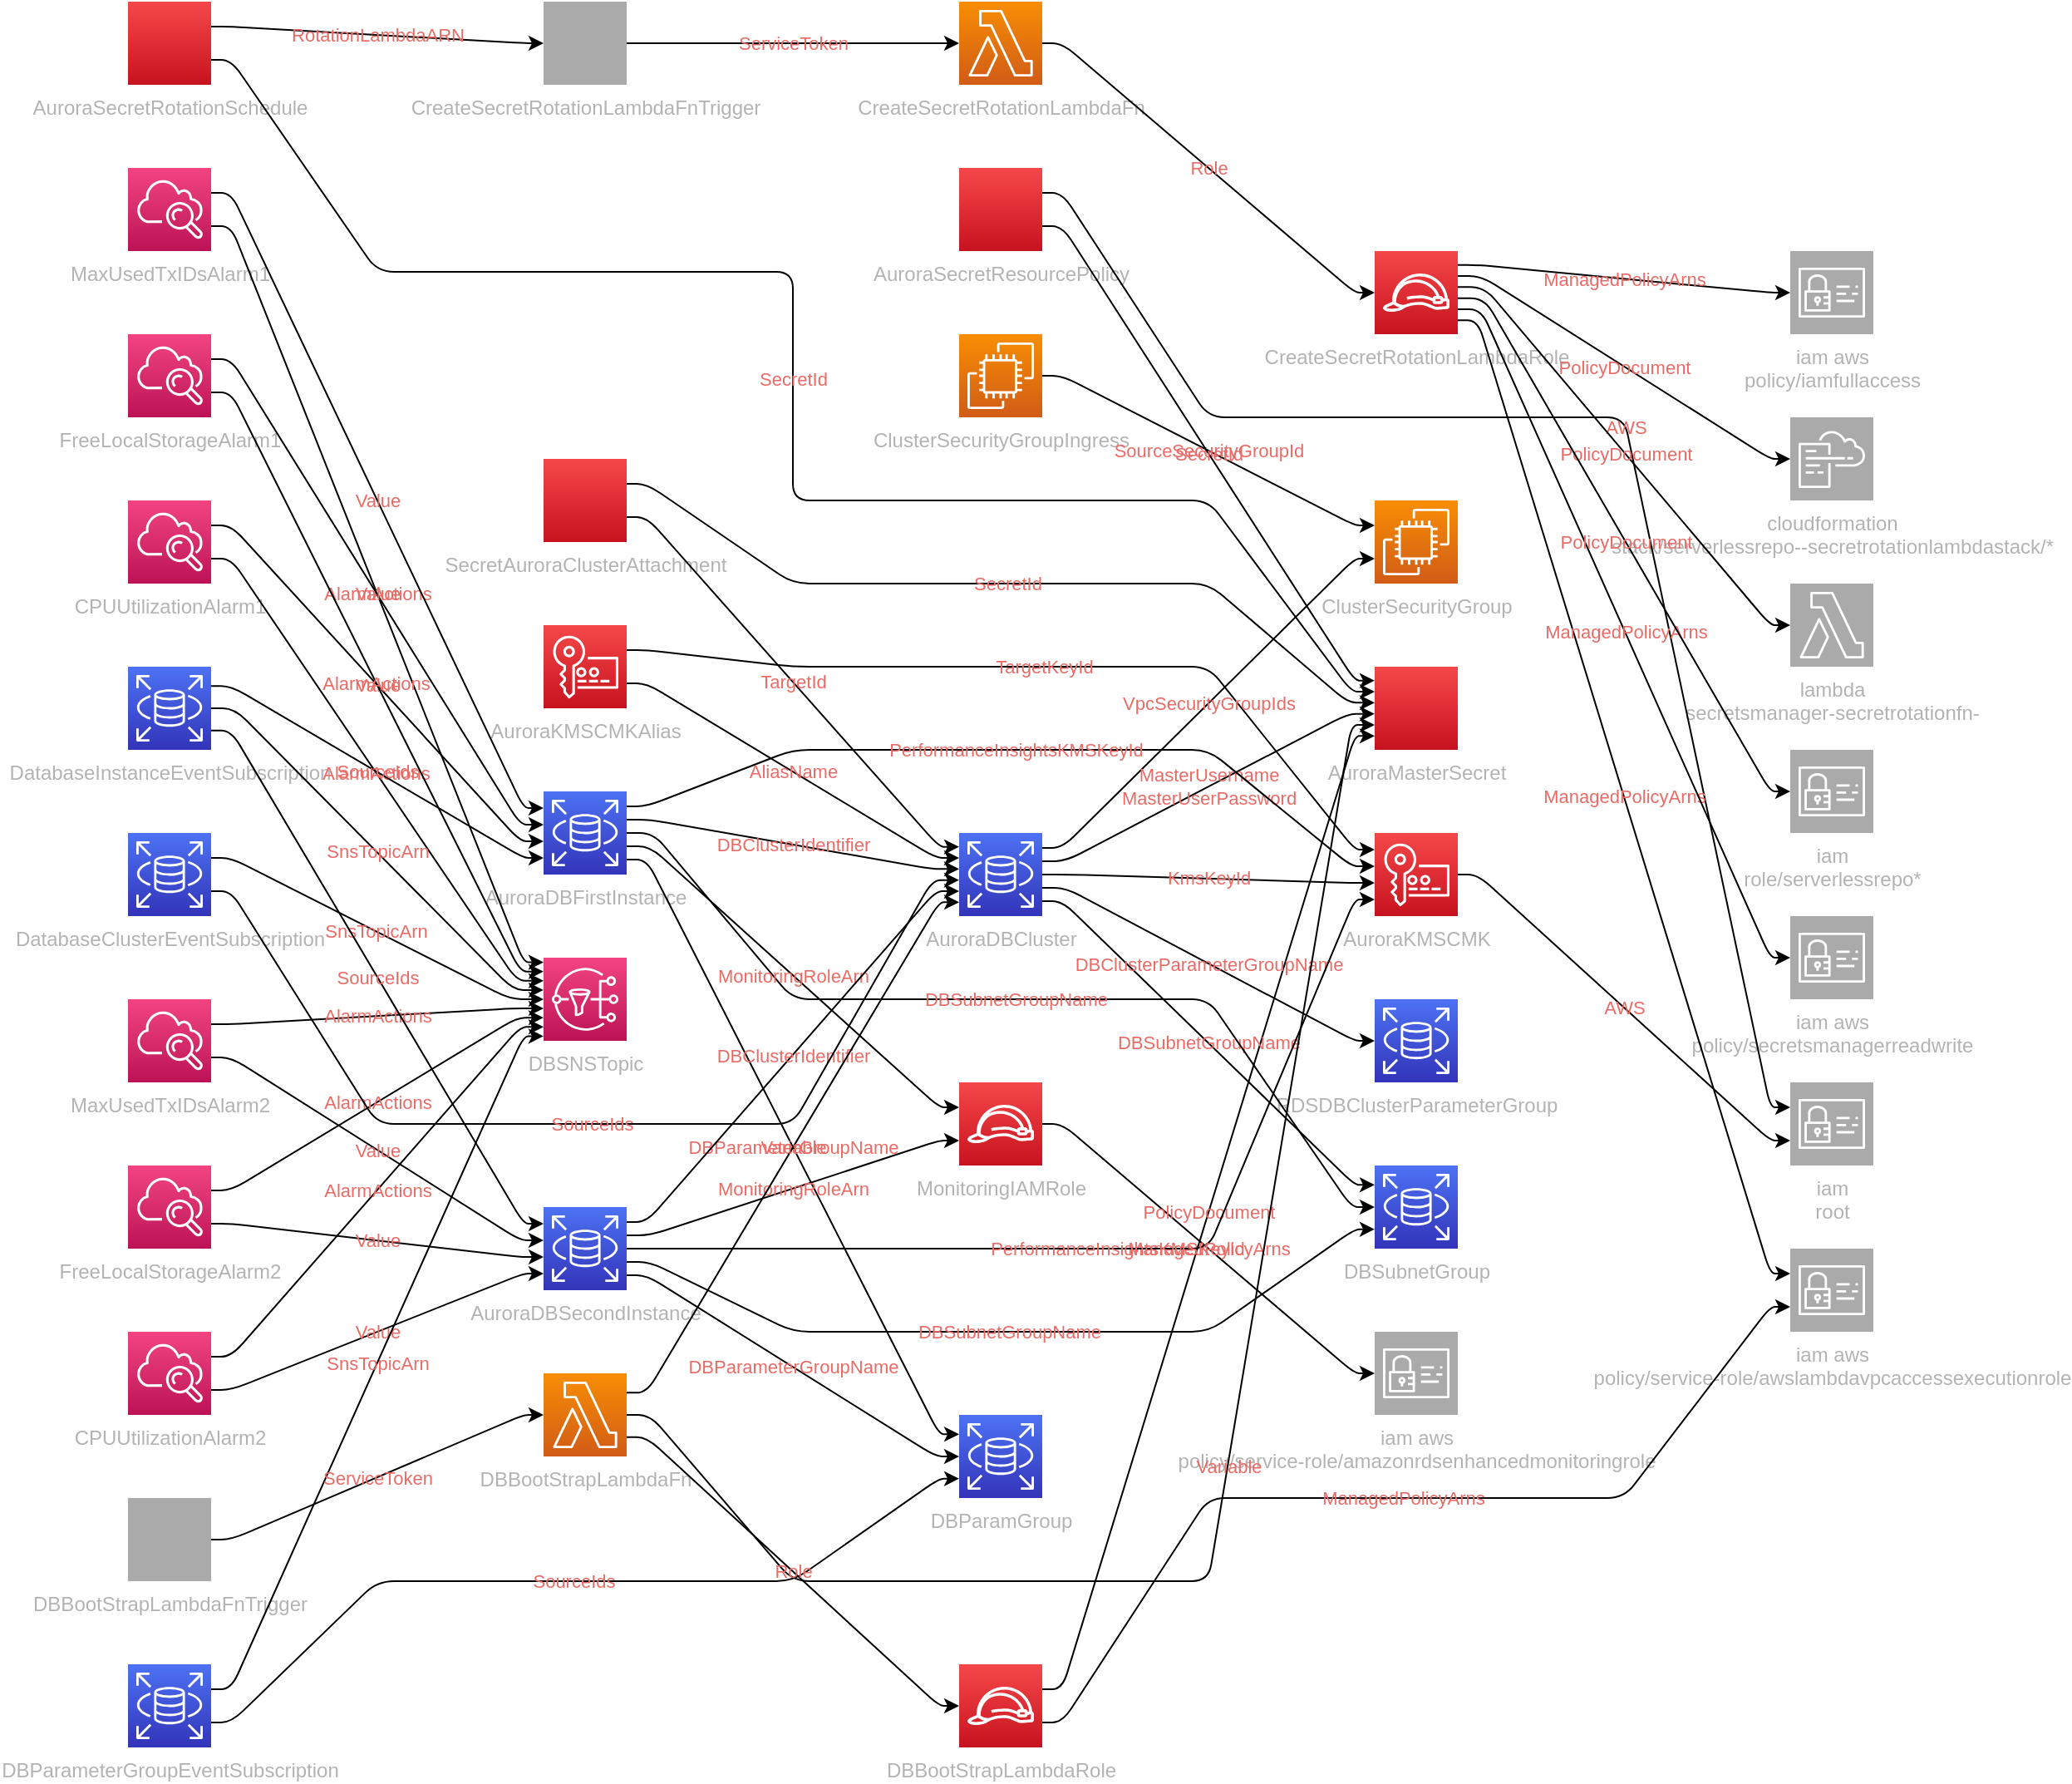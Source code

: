 <mxfile version="13.1.3" pages="2">
            <diagram id="diagramid" name="Diagram">
              <mxGraphModel><root><mxCell id="0"/><mxCell id="1" parent="0"/><mxCell id="2" value="MonitoringIAMRole" style="outlineConnect=0;fontColor=#B3B3B3;gradientColor=#F54749;gradientDirection=north;fillColor=#C7131F;strokeColor=#ffffff;dashed=0;verticalLabelPosition=bottom;verticalAlign=top;align=center;html=1;fontSize=12;fontStyle=0;aspect=fixed;shape=mxgraph.aws4.resourceIcon;resIcon=mxgraph.aws4.role;" vertex="1" parent="1"><mxGeometry x="500" y="650" width="50" height="50" as="geometry"/></mxCell><mxCell id="3" value="DBBootStrapLambdaRole" style="outlineConnect=0;fontColor=#B3B3B3;gradientColor=#F54749;gradientDirection=north;fillColor=#C7131F;strokeColor=#ffffff;dashed=0;verticalLabelPosition=bottom;verticalAlign=top;align=center;html=1;fontSize=12;fontStyle=0;aspect=fixed;shape=mxgraph.aws4.resourceIcon;resIcon=mxgraph.aws4.role;" vertex="1" parent="1"><mxGeometry x="500" y="1000" width="50" height="50" as="geometry"/></mxCell><mxCell id="4" value="DBSNSTopic" style="outlineConnect=0;fontColor=#B3B3B3;gradientColor=#F34482;gradientDirection=north;fillColor=#BC1356;strokeColor=#ffffff;dashed=0;verticalLabelPosition=bottom;verticalAlign=top;align=center;html=1;fontSize=12;fontStyle=0;aspect=fixed;shape=mxgraph.aws4.resourceIcon;resIcon=mxgraph.aws4.sns;" vertex="1" parent="1"><mxGeometry x="250" y="575" width="50" height="50" as="geometry"/></mxCell><mxCell id="5" value="DBSubnetGroup" style="outlineConnect=0;fontColor=#B3B3B3;gradientColor=#4D72F3;gradientDirection=north;fillColor=#3334B9;strokeColor=#ffffff;dashed=0;verticalLabelPosition=bottom;verticalAlign=top;align=center;html=1;fontSize=12;fontStyle=0;aspect=fixed;shape=mxgraph.aws4.resourceIcon;resIcon=mxgraph.aws4.rds;" vertex="1" parent="1"><mxGeometry x="750" y="700" width="50" height="50" as="geometry"/></mxCell><mxCell id="6" value="ClusterSecurityGroup" style="outlineConnect=0;fontColor=#B3B3B3;gradientColor=#F78E04;gradientDirection=north;fillColor=#D05C17;strokeColor=#ffffff;dashed=0;verticalLabelPosition=bottom;verticalAlign=top;align=center;html=1;fontSize=12;fontStyle=0;aspect=fixed;shape=mxgraph.aws4.resourceIcon;resIcon=mxgraph.aws4.ec2;" vertex="1" parent="1"><mxGeometry x="750" y="300" width="50" height="50" as="geometry"/></mxCell><mxCell id="7" value="ClusterSecurityGroupIngress" style="outlineConnect=0;fontColor=#B3B3B3;gradientColor=#F78E04;gradientDirection=north;fillColor=#D05C17;strokeColor=#ffffff;dashed=0;verticalLabelPosition=bottom;verticalAlign=top;align=center;html=1;fontSize=12;fontStyle=0;aspect=fixed;shape=mxgraph.aws4.resourceIcon;resIcon=mxgraph.aws4.ec2;" vertex="1" parent="1"><mxGeometry x="500" y="200" width="50" height="50" as="geometry"/></mxCell><mxCell id="8" value="RDSDBClusterParameterGroup" style="outlineConnect=0;fontColor=#B3B3B3;gradientColor=#4D72F3;gradientDirection=north;fillColor=#3334B9;strokeColor=#ffffff;dashed=0;verticalLabelPosition=bottom;verticalAlign=top;align=center;html=1;fontSize=12;fontStyle=0;aspect=fixed;shape=mxgraph.aws4.resourceIcon;resIcon=mxgraph.aws4.rds;" vertex="1" parent="1"><mxGeometry x="750" y="600" width="50" height="50" as="geometry"/></mxCell><mxCell id="9" value="DBParamGroup" style="outlineConnect=0;fontColor=#B3B3B3;gradientColor=#4D72F3;gradientDirection=north;fillColor=#3334B9;strokeColor=#ffffff;dashed=0;verticalLabelPosition=bottom;verticalAlign=top;align=center;html=1;fontSize=12;fontStyle=0;aspect=fixed;shape=mxgraph.aws4.resourceIcon;resIcon=mxgraph.aws4.rds;" vertex="1" parent="1"><mxGeometry x="500" y="850" width="50" height="50" as="geometry"/></mxCell><mxCell id="10" value="AuroraKMSCMK" style="outlineConnect=0;fontColor=#B3B3B3;gradientColor=#F54749;gradientDirection=north;fillColor=#C7131F;strokeColor=#ffffff;dashed=0;verticalLabelPosition=bottom;verticalAlign=top;align=center;html=1;fontSize=12;fontStyle=0;aspect=fixed;shape=mxgraph.aws4.resourceIcon;resIcon=mxgraph.aws4.key_management_service;" vertex="1" parent="1"><mxGeometry x="750" y="500" width="50" height="50" as="geometry"/></mxCell><mxCell id="11" value="AuroraKMSCMKAlias" style="outlineConnect=0;fontColor=#B3B3B3;gradientColor=#F54749;gradientDirection=north;fillColor=#C7131F;strokeColor=#ffffff;dashed=0;verticalLabelPosition=bottom;verticalAlign=top;align=center;html=1;fontSize=12;fontStyle=0;aspect=fixed;shape=mxgraph.aws4.resourceIcon;resIcon=mxgraph.aws4.key_management_service;" vertex="1" parent="1"><mxGeometry x="250" y="375" width="50" height="50" as="geometry"/></mxCell><mxCell id="12" value="AuroraMasterSecret" style="outlineConnect=0;fontColor=#B3B3B3;gradientColor=#F54749;gradientDirection=north;fillColor=#C7131F;strokeColor=#ffffff;dashed=0;verticalLabelPosition=bottom;verticalAlign=top;align=center;html=1;fontSize=12;fontStyle=0;aspect=fixed;shape=mxgraph.aws4.resourceIcon;resIcon=mxgraph.aws4.secretsmanager;" vertex="1" parent="1"><mxGeometry x="750" y="400" width="50" height="50" as="geometry"/></mxCell><mxCell id="13" value="SecretAuroraClusterAttachment" style="outlineConnect=0;fontColor=#B3B3B3;gradientColor=#F54749;gradientDirection=north;fillColor=#C7131F;strokeColor=#ffffff;dashed=0;verticalLabelPosition=bottom;verticalAlign=top;align=center;html=1;fontSize=12;fontStyle=0;aspect=fixed;shape=mxgraph.aws4.resourceIcon;resIcon=mxgraph.aws4.secretsmanager;" vertex="1" parent="1"><mxGeometry x="250" y="275" width="50" height="50" as="geometry"/></mxCell><mxCell id="14" value="AuroraSecretResourcePolicy" style="outlineConnect=0;fontColor=#B3B3B3;gradientColor=#F54749;gradientDirection=north;fillColor=#C7131F;strokeColor=#ffffff;dashed=0;verticalLabelPosition=bottom;verticalAlign=top;align=center;html=1;fontSize=12;fontStyle=0;aspect=fixed;shape=mxgraph.aws4.resourceIcon;resIcon=mxgraph.aws4.secretsmanager;" vertex="1" parent="1"><mxGeometry x="500" y="100" width="50" height="50" as="geometry"/></mxCell><mxCell id="15" value="CreateSecretRotationLambdaRole" style="outlineConnect=0;fontColor=#B3B3B3;gradientColor=#F54749;gradientDirection=north;fillColor=#C7131F;strokeColor=#ffffff;dashed=0;verticalLabelPosition=bottom;verticalAlign=top;align=center;html=1;fontSize=12;fontStyle=0;aspect=fixed;shape=mxgraph.aws4.resourceIcon;resIcon=mxgraph.aws4.role;" vertex="1" parent="1"><mxGeometry x="750" y="150" width="50" height="50" as="geometry"/></mxCell><mxCell id="16" value="CreateSecretRotationLambdaFn" style="outlineConnect=0;fontColor=#B3B3B3;gradientColor=#F78E04;gradientDirection=north;fillColor=#D05C17;strokeColor=#ffffff;dashed=0;verticalLabelPosition=bottom;verticalAlign=top;align=center;html=1;fontSize=12;fontStyle=0;aspect=fixed;shape=mxgraph.aws4.resourceIcon;resIcon=mxgraph.aws4.lambda;" vertex="1" parent="1"><mxGeometry x="500" width="50" height="50" as="geometry"/></mxCell><mxCell id="17" value="CreateSecretRotationLambdaFnTrigger" style="outlineConnect=0;fontColor=#B3B3B3;gradientColor=#aaaaaa;gradientDirection=north;fillColor=#aaaaaa;strokeColor=#ffffff;dashed=0;verticalLabelPosition=bottom;verticalAlign=top;align=center;html=1;fontSize=12;fontStyle=0;aspect=fixed;shape=mxgraph.aws4.resourceIcon;resIcon=mxgraph.aws4.lambdaapgsecretsmanager;" vertex="1" parent="1"><mxGeometry x="250" width="50" height="50" as="geometry"/></mxCell><mxCell id="18" value="AuroraSecretRotationSchedule" style="outlineConnect=0;fontColor=#B3B3B3;gradientColor=#F54749;gradientDirection=north;fillColor=#C7131F;strokeColor=#ffffff;dashed=0;verticalLabelPosition=bottom;verticalAlign=top;align=center;html=1;fontSize=12;fontStyle=0;aspect=fixed;shape=mxgraph.aws4.resourceIcon;resIcon=mxgraph.aws4.secretsmanager;" vertex="1" parent="1"><mxGeometry width="50" height="50" as="geometry"/></mxCell><mxCell id="19" value="AuroraDBCluster" style="outlineConnect=0;fontColor=#B3B3B3;gradientColor=#4D72F3;gradientDirection=north;fillColor=#3334B9;strokeColor=#ffffff;dashed=0;verticalLabelPosition=bottom;verticalAlign=top;align=center;html=1;fontSize=12;fontStyle=0;aspect=fixed;shape=mxgraph.aws4.resourceIcon;resIcon=mxgraph.aws4.rds;" vertex="1" parent="1"><mxGeometry x="500" y="500" width="50" height="50" as="geometry"/></mxCell><mxCell id="20" value="AuroraDBFirstInstance" style="outlineConnect=0;fontColor=#B3B3B3;gradientColor=#4D72F3;gradientDirection=north;fillColor=#3334B9;strokeColor=#ffffff;dashed=0;verticalLabelPosition=bottom;verticalAlign=top;align=center;html=1;fontSize=12;fontStyle=0;aspect=fixed;shape=mxgraph.aws4.resourceIcon;resIcon=mxgraph.aws4.rds;" vertex="1" parent="1"><mxGeometry x="250" y="475" width="50" height="50" as="geometry"/></mxCell><mxCell id="21" value="AuroraDBSecondInstance" style="outlineConnect=0;fontColor=#B3B3B3;gradientColor=#4D72F3;gradientDirection=north;fillColor=#3334B9;strokeColor=#ffffff;dashed=0;verticalLabelPosition=bottom;verticalAlign=top;align=center;html=1;fontSize=12;fontStyle=0;aspect=fixed;shape=mxgraph.aws4.resourceIcon;resIcon=mxgraph.aws4.rds;" vertex="1" parent="1"><mxGeometry x="250" y="725" width="50" height="50" as="geometry"/></mxCell><mxCell id="22" value="CPUUtilizationAlarm1" style="outlineConnect=0;fontColor=#B3B3B3;gradientColor=#F34482;gradientDirection=north;fillColor=#BC1356;strokeColor=#ffffff;dashed=0;verticalLabelPosition=bottom;verticalAlign=top;align=center;html=1;fontSize=12;fontStyle=0;aspect=fixed;shape=mxgraph.aws4.resourceIcon;resIcon=mxgraph.aws4.cloudwatch;" vertex="1" parent="1"><mxGeometry y="300" width="50" height="50" as="geometry"/></mxCell><mxCell id="23" value="CPUUtilizationAlarm2" style="outlineConnect=0;fontColor=#B3B3B3;gradientColor=#F34482;gradientDirection=north;fillColor=#BC1356;strokeColor=#ffffff;dashed=0;verticalLabelPosition=bottom;verticalAlign=top;align=center;html=1;fontSize=12;fontStyle=0;aspect=fixed;shape=mxgraph.aws4.resourceIcon;resIcon=mxgraph.aws4.cloudwatch;" vertex="1" parent="1"><mxGeometry y="800" width="50" height="50" as="geometry"/></mxCell><mxCell id="24" value="MaxUsedTxIDsAlarm1" style="outlineConnect=0;fontColor=#B3B3B3;gradientColor=#F34482;gradientDirection=north;fillColor=#BC1356;strokeColor=#ffffff;dashed=0;verticalLabelPosition=bottom;verticalAlign=top;align=center;html=1;fontSize=12;fontStyle=0;aspect=fixed;shape=mxgraph.aws4.resourceIcon;resIcon=mxgraph.aws4.cloudwatch;" vertex="1" parent="1"><mxGeometry y="100" width="50" height="50" as="geometry"/></mxCell><mxCell id="25" value="MaxUsedTxIDsAlarm2" style="outlineConnect=0;fontColor=#B3B3B3;gradientColor=#F34482;gradientDirection=north;fillColor=#BC1356;strokeColor=#ffffff;dashed=0;verticalLabelPosition=bottom;verticalAlign=top;align=center;html=1;fontSize=12;fontStyle=0;aspect=fixed;shape=mxgraph.aws4.resourceIcon;resIcon=mxgraph.aws4.cloudwatch;" vertex="1" parent="1"><mxGeometry y="600" width="50" height="50" as="geometry"/></mxCell><mxCell id="26" value="FreeLocalStorageAlarm1" style="outlineConnect=0;fontColor=#B3B3B3;gradientColor=#F34482;gradientDirection=north;fillColor=#BC1356;strokeColor=#ffffff;dashed=0;verticalLabelPosition=bottom;verticalAlign=top;align=center;html=1;fontSize=12;fontStyle=0;aspect=fixed;shape=mxgraph.aws4.resourceIcon;resIcon=mxgraph.aws4.cloudwatch;" vertex="1" parent="1"><mxGeometry y="200" width="50" height="50" as="geometry"/></mxCell><mxCell id="27" value="FreeLocalStorageAlarm2" style="outlineConnect=0;fontColor=#B3B3B3;gradientColor=#F34482;gradientDirection=north;fillColor=#BC1356;strokeColor=#ffffff;dashed=0;verticalLabelPosition=bottom;verticalAlign=top;align=center;html=1;fontSize=12;fontStyle=0;aspect=fixed;shape=mxgraph.aws4.resourceIcon;resIcon=mxgraph.aws4.cloudwatch;" vertex="1" parent="1"><mxGeometry y="700" width="50" height="50" as="geometry"/></mxCell><mxCell id="28" value="DatabaseClusterEventSubscription" style="outlineConnect=0;fontColor=#B3B3B3;gradientColor=#4D72F3;gradientDirection=north;fillColor=#3334B9;strokeColor=#ffffff;dashed=0;verticalLabelPosition=bottom;verticalAlign=top;align=center;html=1;fontSize=12;fontStyle=0;aspect=fixed;shape=mxgraph.aws4.resourceIcon;resIcon=mxgraph.aws4.rds;" vertex="1" parent="1"><mxGeometry y="500" width="50" height="50" as="geometry"/></mxCell><mxCell id="29" value="DatabaseInstanceEventSubscription" style="outlineConnect=0;fontColor=#B3B3B3;gradientColor=#4D72F3;gradientDirection=north;fillColor=#3334B9;strokeColor=#ffffff;dashed=0;verticalLabelPosition=bottom;verticalAlign=top;align=center;html=1;fontSize=12;fontStyle=0;aspect=fixed;shape=mxgraph.aws4.resourceIcon;resIcon=mxgraph.aws4.rds;" vertex="1" parent="1"><mxGeometry y="400" width="50" height="50" as="geometry"/></mxCell><mxCell id="30" value="DBParameterGroupEventSubscription" style="outlineConnect=0;fontColor=#B3B3B3;gradientColor=#4D72F3;gradientDirection=north;fillColor=#3334B9;strokeColor=#ffffff;dashed=0;verticalLabelPosition=bottom;verticalAlign=top;align=center;html=1;fontSize=12;fontStyle=0;aspect=fixed;shape=mxgraph.aws4.resourceIcon;resIcon=mxgraph.aws4.rds;" vertex="1" parent="1"><mxGeometry y="1000" width="50" height="50" as="geometry"/></mxCell><mxCell id="31" value="DBBootStrapLambdaFn" style="outlineConnect=0;fontColor=#B3B3B3;gradientColor=#F78E04;gradientDirection=north;fillColor=#D05C17;strokeColor=#ffffff;dashed=0;verticalLabelPosition=bottom;verticalAlign=top;align=center;html=1;fontSize=12;fontStyle=0;aspect=fixed;shape=mxgraph.aws4.resourceIcon;resIcon=mxgraph.aws4.lambda;" vertex="1" parent="1"><mxGeometry x="250" y="825" width="50" height="50" as="geometry"/></mxCell><mxCell id="32" value="DBBootStrapLambdaFnTrigger" style="outlineConnect=0;fontColor=#B3B3B3;gradientColor=#aaaaaa;gradientDirection=north;fillColor=#aaaaaa;strokeColor=#ffffff;dashed=0;verticalLabelPosition=bottom;verticalAlign=top;align=center;html=1;fontSize=12;fontStyle=0;aspect=fixed;shape=mxgraph.aws4.resourceIcon;resIcon=mxgraph.aws4.lambdaapgbootstrap;" vertex="1" parent="1"><mxGeometry y="900" width="50" height="50" as="geometry"/></mxCell><mxCell id="33" value="iam  aws&#xA;policy/service-role/amazonrdsenhancedmonitoringrole" style="outlineConnect=0;fontColor=#B3B3B3;gradientColor=#aaaaaa;gradientDirection=north;fillColor=#aaaaaa;strokeColor=#ffffff;dashed=0;verticalLabelPosition=bottom;verticalAlign=top;align=center;html=1;fontSize=12;fontStyle=0;aspect=fixed;shape=mxgraph.aws4.resourceIcon;resIcon=mxgraph.aws4.identity_and_access_management;" vertex="1" parent="1"><mxGeometry x="750" y="800" width="50" height="50" as="geometry"/></mxCell><mxCell id="34" value="iam  aws&#xA;policy/service-role/awslambdavpcaccessexecutionrole" style="outlineConnect=0;fontColor=#B3B3B3;gradientColor=#aaaaaa;gradientDirection=north;fillColor=#aaaaaa;strokeColor=#ffffff;dashed=0;verticalLabelPosition=bottom;verticalAlign=top;align=center;html=1;fontSize=12;fontStyle=0;aspect=fixed;shape=mxgraph.aws4.resourceIcon;resIcon=mxgraph.aws4.identity_and_access_management;" vertex="1" parent="1"><mxGeometry x="1000" y="750" width="50" height="50" as="geometry"/></mxCell><mxCell id="35" value="iam  &#xA;root" style="outlineConnect=0;fontColor=#B3B3B3;gradientColor=#aaaaaa;gradientDirection=north;fillColor=#aaaaaa;strokeColor=#ffffff;dashed=0;verticalLabelPosition=bottom;verticalAlign=top;align=center;html=1;fontSize=12;fontStyle=0;aspect=fixed;shape=mxgraph.aws4.resourceIcon;resIcon=mxgraph.aws4.identity_and_access_management;" vertex="1" parent="1"><mxGeometry x="1000" y="650" width="50" height="50" as="geometry"/></mxCell><mxCell id="36" value="iam  aws&#xA;policy/secretsmanagerreadwrite" style="outlineConnect=0;fontColor=#B3B3B3;gradientColor=#aaaaaa;gradientDirection=north;fillColor=#aaaaaa;strokeColor=#ffffff;dashed=0;verticalLabelPosition=bottom;verticalAlign=top;align=center;html=1;fontSize=12;fontStyle=0;aspect=fixed;shape=mxgraph.aws4.resourceIcon;resIcon=mxgraph.aws4.identity_and_access_management;" vertex="1" parent="1"><mxGeometry x="1000" y="550" width="50" height="50" as="geometry"/></mxCell><mxCell id="37" value="iam  aws&#xA;policy/iamfullaccess" style="outlineConnect=0;fontColor=#B3B3B3;gradientColor=#aaaaaa;gradientDirection=north;fillColor=#aaaaaa;strokeColor=#ffffff;dashed=0;verticalLabelPosition=bottom;verticalAlign=top;align=center;html=1;fontSize=12;fontStyle=0;aspect=fixed;shape=mxgraph.aws4.resourceIcon;resIcon=mxgraph.aws4.identity_and_access_management;" vertex="1" parent="1"><mxGeometry x="1000" y="150" width="50" height="50" as="geometry"/></mxCell><mxCell id="38" value="cloudformation  &#xA;stack/serverlessrepo--secretrotationlambdastack/*" style="outlineConnect=0;fontColor=#B3B3B3;gradientColor=#aaaaaa;gradientDirection=north;fillColor=#aaaaaa;strokeColor=#ffffff;dashed=0;verticalLabelPosition=bottom;verticalAlign=top;align=center;html=1;fontSize=12;fontStyle=0;aspect=fixed;shape=mxgraph.aws4.resourceIcon;resIcon=mxgraph.aws4.cloudformation;" vertex="1" parent="1"><mxGeometry x="1000" y="250" width="50" height="50" as="geometry"/></mxCell><mxCell id="39" value="lambda  &#xA;secretsmanager-secretrotationfn-" style="outlineConnect=0;fontColor=#B3B3B3;gradientColor=#aaaaaa;gradientDirection=north;fillColor=#aaaaaa;strokeColor=#ffffff;dashed=0;verticalLabelPosition=bottom;verticalAlign=top;align=center;html=1;fontSize=12;fontStyle=0;aspect=fixed;shape=mxgraph.aws4.resourceIcon;resIcon=mxgraph.aws4.lambda;" vertex="1" parent="1"><mxGeometry x="1000" y="350" width="50" height="50" as="geometry"/></mxCell><mxCell id="40" value="iam  &#xA;role/serverlessrepo*" style="outlineConnect=0;fontColor=#B3B3B3;gradientColor=#aaaaaa;gradientDirection=north;fillColor=#aaaaaa;strokeColor=#ffffff;dashed=0;verticalLabelPosition=bottom;verticalAlign=top;align=center;html=1;fontSize=12;fontStyle=0;aspect=fixed;shape=mxgraph.aws4.resourceIcon;resIcon=mxgraph.aws4.identity_and_access_management;" vertex="1" parent="1"><mxGeometry x="1000" y="450" width="50" height="50" as="geometry"/></mxCell><mxCell id="iam  aws&#xA;policy/service-role/amazonrdsenhancedmonitoringrole|MonitoringIAMRole" value="ManagedPolicyArns" style="edgeStyle=orthogonalEdgeStyle;rounded=1;orthogonalLoop=1;jettySize=auto;html=1;labelBackgroundColor=none;fontColor=#EA6B66;noEdgeStyle=1;orthogonal=1;" edge="1" parent="1" source="2" target="33"><mxGeometry relative="1" as="geometry"><Array as="points"><mxPoint x="562" y="675"/><mxPoint x="738" y="825"/></Array></mxGeometry></mxCell><mxCell id="iam  aws&#xA;policy/service-role/awslambdavpcaccessexecutionrole|DBBootStrapLambdaRole" value="ManagedPolicyArns" style="edgeStyle=orthogonalEdgeStyle;rounded=1;orthogonalLoop=1;jettySize=auto;html=1;labelBackgroundColor=none;fontColor=#EA6B66;noEdgeStyle=1;orthogonal=1;" edge="1" parent="1" source="3" target="34"><mxGeometry relative="1" as="geometry"><Array as="points"><mxPoint x="562" y="1035"/><mxPoint x="650" y="900"/><mxPoint x="900" y="900"/><mxPoint x="988" y="785"/></Array></mxGeometry></mxCell><mxCell id="AuroraMasterSecret|DBBootStrapLambdaRole" value="PolicyDocument" style="edgeStyle=orthogonalEdgeStyle;rounded=1;orthogonalLoop=1;jettySize=auto;html=1;labelBackgroundColor=none;fontColor=#EA6B66;noEdgeStyle=1;orthogonal=1;" edge="1" parent="1" source="3" target="12"><mxGeometry relative="1" as="geometry"><Array as="points"><mxPoint x="562" y="1015"/><mxPoint x="738" y="441.667"/></Array></mxGeometry></mxCell><mxCell id="ClusterSecurityGroup|ClusterSecurityGroupIngress" value="SourceSecurityGroupId" style="edgeStyle=orthogonalEdgeStyle;rounded=1;orthogonalLoop=1;jettySize=auto;html=1;labelBackgroundColor=none;fontColor=#EA6B66;noEdgeStyle=1;orthogonal=1;" edge="1" parent="1" source="7" target="6"><mxGeometry relative="1" as="geometry"><Array as="points"><mxPoint x="562" y="225"/><mxPoint x="738" y="315"/></Array></mxGeometry></mxCell><mxCell id="iam  &#xA;root|AuroraKMSCMK" value="AWS" style="edgeStyle=orthogonalEdgeStyle;rounded=1;orthogonalLoop=1;jettySize=auto;html=1;labelBackgroundColor=none;fontColor=#EA6B66;noEdgeStyle=1;orthogonal=1;" edge="1" parent="1" source="10" target="35"><mxGeometry relative="1" as="geometry"><Array as="points"><mxPoint x="812" y="525"/><mxPoint x="988" y="685"/></Array></mxGeometry></mxCell><mxCell id="AuroraKMSCMK|AuroraKMSCMKAlias" value="TargetKeyId" style="edgeStyle=orthogonalEdgeStyle;rounded=1;orthogonalLoop=1;jettySize=auto;html=1;labelBackgroundColor=none;fontColor=#EA6B66;noEdgeStyle=1;orthogonal=1;" edge="1" parent="1" source="11" target="10"><mxGeometry relative="1" as="geometry"><Array as="points"><mxPoint x="312" y="390"/><mxPoint x="400" y="400"/><mxPoint x="650" y="400"/><mxPoint x="738" y="510"/></Array></mxGeometry></mxCell><mxCell id="AuroraDBCluster|AuroraKMSCMKAlias" value="AliasName" style="edgeStyle=orthogonalEdgeStyle;rounded=1;orthogonalLoop=1;jettySize=auto;html=1;labelBackgroundColor=none;fontColor=#EA6B66;noEdgeStyle=1;orthogonal=1;" edge="1" parent="1" source="11" target="19"><mxGeometry relative="1" as="geometry"><Array as="points"><mxPoint x="312" y="410"/><mxPoint x="486" y="515"/></Array></mxGeometry></mxCell><mxCell id="AuroraMasterSecret|SecretAuroraClusterAttachment" value="SecretId" style="edgeStyle=orthogonalEdgeStyle;rounded=1;orthogonalLoop=1;jettySize=auto;html=1;labelBackgroundColor=none;fontColor=#EA6B66;noEdgeStyle=1;orthogonal=1;" edge="1" parent="1" source="13" target="12"><mxGeometry relative="1" as="geometry"><Array as="points"><mxPoint x="312" y="290"/><mxPoint x="400" y="350"/><mxPoint x="650" y="350"/><mxPoint x="734" y="421.667"/></Array></mxGeometry></mxCell><mxCell id="AuroraDBCluster|SecretAuroraClusterAttachment" value="TargetId" style="edgeStyle=orthogonalEdgeStyle;rounded=1;orthogonalLoop=1;jettySize=auto;html=1;labelBackgroundColor=none;fontColor=#EA6B66;noEdgeStyle=1;orthogonal=1;" edge="1" parent="1" source="13" target="19"><mxGeometry relative="1" as="geometry"><Array as="points"><mxPoint x="312" y="310"/><mxPoint x="488" y="508.333"/></Array></mxGeometry></mxCell><mxCell id="AuroraMasterSecret|AuroraSecretResourcePolicy" value="SecretId" style="edgeStyle=orthogonalEdgeStyle;rounded=1;orthogonalLoop=1;jettySize=auto;html=1;labelBackgroundColor=none;fontColor=#EA6B66;noEdgeStyle=1;orthogonal=1;" edge="1" parent="1" source="14" target="12"><mxGeometry relative="1" as="geometry"><Array as="points"><mxPoint x="562" y="135"/><mxPoint x="738" y="408.333"/></Array></mxGeometry></mxCell><mxCell id="iam  &#xA;root|AuroraSecretResourcePolicy" value="AWS" style="edgeStyle=orthogonalEdgeStyle;rounded=1;orthogonalLoop=1;jettySize=auto;html=1;labelBackgroundColor=none;fontColor=#EA6B66;noEdgeStyle=1;orthogonal=1;" edge="1" parent="1" source="14" target="35"><mxGeometry relative="1" as="geometry"><Array as="points"><mxPoint x="562" y="115"/><mxPoint x="650" y="250"/><mxPoint x="900" y="250"/><mxPoint x="988" y="665"/></Array></mxGeometry></mxCell><mxCell id="iam  aws&#xA;policy/service-role/awslambdavpcaccessexecutionrole|CreateSecretRotationLambdaRole" value="ManagedPolicyArns" style="edgeStyle=orthogonalEdgeStyle;rounded=1;orthogonalLoop=1;jettySize=auto;html=1;labelBackgroundColor=none;fontColor=#EA6B66;noEdgeStyle=1;orthogonal=1;" edge="1" parent="1" source="15" target="34"><mxGeometry relative="1" as="geometry"><Array as="points"><mxPoint x="812" y="191.667"/><mxPoint x="988" y="765"/></Array></mxGeometry></mxCell><mxCell id="iam  aws&#xA;policy/secretsmanagerreadwrite|CreateSecretRotationLambdaRole" value="ManagedPolicyArns" style="edgeStyle=orthogonalEdgeStyle;rounded=1;orthogonalLoop=1;jettySize=auto;html=1;labelBackgroundColor=none;fontColor=#EA6B66;noEdgeStyle=1;orthogonal=1;" edge="1" parent="1" source="15" target="36"><mxGeometry relative="1" as="geometry"><Array as="points"><mxPoint x="814" y="185.0"/><mxPoint x="988" y="575"/></Array></mxGeometry></mxCell><mxCell id="iam  aws&#xA;policy/iamfullaccess|CreateSecretRotationLambdaRole" value="ManagedPolicyArns" style="edgeStyle=orthogonalEdgeStyle;rounded=1;orthogonalLoop=1;jettySize=auto;html=1;labelBackgroundColor=none;fontColor=#EA6B66;noEdgeStyle=1;orthogonal=1;" edge="1" parent="1" source="15" target="37"><mxGeometry relative="1" as="geometry"><Array as="points"><mxPoint x="812" y="158.333"/><mxPoint x="988" y="175"/></Array></mxGeometry></mxCell><mxCell id="cloudformation  &#xA;stack/serverlessrepo--secretrotationlambdastack/*|CreateSecretRotationLambdaRole" value="PolicyDocument" style="edgeStyle=orthogonalEdgeStyle;rounded=1;orthogonalLoop=1;jettySize=auto;html=1;labelBackgroundColor=none;fontColor=#EA6B66;noEdgeStyle=1;orthogonal=1;" edge="1" parent="1" source="15" target="38"><mxGeometry relative="1" as="geometry"><Array as="points"><mxPoint x="814" y="165"/><mxPoint x="988" y="275"/></Array></mxGeometry></mxCell><mxCell id="lambda  &#xA;secretsmanager-secretrotationfn-|CreateSecretRotationLambdaRole" value="PolicyDocument" style="edgeStyle=orthogonalEdgeStyle;rounded=1;orthogonalLoop=1;jettySize=auto;html=1;labelBackgroundColor=none;fontColor=#EA6B66;noEdgeStyle=1;orthogonal=1;" edge="1" parent="1" source="15" target="39"><mxGeometry relative="1" as="geometry"><Array as="points"><mxPoint x="816" y="171.667"/><mxPoint x="988" y="375"/></Array></mxGeometry></mxCell><mxCell id="iam  &#xA;role/serverlessrepo*|CreateSecretRotationLambdaRole" value="PolicyDocument" style="edgeStyle=orthogonalEdgeStyle;rounded=1;orthogonalLoop=1;jettySize=auto;html=1;labelBackgroundColor=none;fontColor=#EA6B66;noEdgeStyle=1;orthogonal=1;" edge="1" parent="1" source="15" target="40"><mxGeometry relative="1" as="geometry"><Array as="points"><mxPoint x="816" y="178.333"/><mxPoint x="988" y="475"/></Array></mxGeometry></mxCell><mxCell id="CreateSecretRotationLambdaRole|CreateSecretRotationLambdaFn" value="Role" style="edgeStyle=orthogonalEdgeStyle;rounded=1;orthogonalLoop=1;jettySize=auto;html=1;labelBackgroundColor=none;fontColor=#EA6B66;noEdgeStyle=1;orthogonal=1;" edge="1" parent="1" source="16" target="15"><mxGeometry relative="1" as="geometry"><Array as="points"><mxPoint x="562" y="25"/><mxPoint x="738" y="175"/></Array></mxGeometry></mxCell><mxCell id="CreateSecretRotationLambdaFn|CreateSecretRotationLambdaFnTrigger" value="ServiceToken" style="edgeStyle=orthogonalEdgeStyle;rounded=1;orthogonalLoop=1;jettySize=auto;html=1;labelBackgroundColor=none;fontColor=#EA6B66;noEdgeStyle=1;orthogonal=1;" edge="1" parent="1" source="17" target="16"><mxGeometry relative="1" as="geometry"><Array as="points"><mxPoint x="312" y="25"/><mxPoint x="488" y="25"/></Array></mxGeometry></mxCell><mxCell id="AuroraMasterSecret|AuroraSecretRotationSchedule" value="SecretId" style="edgeStyle=orthogonalEdgeStyle;rounded=1;orthogonalLoop=1;jettySize=auto;html=1;labelBackgroundColor=none;fontColor=#EA6B66;noEdgeStyle=1;orthogonal=1;" edge="1" parent="1" source="18" target="12"><mxGeometry relative="1" as="geometry"><Array as="points"><mxPoint x="62" y="35"/><mxPoint x="150" y="162.5"/><mxPoint x="400" y="162.5"/><mxPoint x="400" y="300"/><mxPoint x="650" y="300"/><mxPoint x="736" y="415"/></Array></mxGeometry></mxCell><mxCell id="CreateSecretRotationLambdaFnTrigger|AuroraSecretRotationSchedule" value="RotationLambdaARN" style="edgeStyle=orthogonalEdgeStyle;rounded=1;orthogonalLoop=1;jettySize=auto;html=1;labelBackgroundColor=none;fontColor=#EA6B66;noEdgeStyle=1;orthogonal=1;" edge="1" parent="1" source="18" target="17"><mxGeometry relative="1" as="geometry"><Array as="points"><mxPoint x="62" y="15"/><mxPoint x="238" y="25"/></Array></mxGeometry></mxCell><mxCell id="DBSubnetGroup|AuroraDBCluster" value="DBSubnetGroupName" style="edgeStyle=orthogonalEdgeStyle;rounded=1;orthogonalLoop=1;jettySize=auto;html=1;labelBackgroundColor=none;fontColor=#EA6B66;noEdgeStyle=1;orthogonal=1;" edge="1" parent="1" source="19" target="5"><mxGeometry relative="1" as="geometry"><Array as="points"><mxPoint x="562" y="541"/><mxPoint x="738" y="711.667"/></Array></mxGeometry></mxCell><mxCell id="ClusterSecurityGroup|AuroraDBCluster" value="VpcSecurityGroupIds" style="edgeStyle=orthogonalEdgeStyle;rounded=1;orthogonalLoop=1;jettySize=auto;html=1;labelBackgroundColor=none;fontColor=#EA6B66;noEdgeStyle=1;orthogonal=1;" edge="1" parent="1" source="19" target="6"><mxGeometry relative="1" as="geometry"><Array as="points"><mxPoint x="562" y="509"/><mxPoint x="738" y="335"/></Array></mxGeometry></mxCell><mxCell id="RDSDBClusterParameterGroup|AuroraDBCluster" value="DBClusterParameterGroupName" style="edgeStyle=orthogonalEdgeStyle;rounded=1;orthogonalLoop=1;jettySize=auto;html=1;labelBackgroundColor=none;fontColor=#EA6B66;noEdgeStyle=1;orthogonal=1;" edge="1" parent="1" source="19" target="8"><mxGeometry relative="1" as="geometry"><Array as="points"><mxPoint x="564" y="533"/><mxPoint x="738" y="625"/></Array></mxGeometry></mxCell><mxCell id="AuroraKMSCMK|AuroraDBCluster" value="KmsKeyId" style="edgeStyle=orthogonalEdgeStyle;rounded=1;orthogonalLoop=1;jettySize=auto;html=1;labelBackgroundColor=none;fontColor=#EA6B66;noEdgeStyle=1;orthogonal=1;" edge="1" parent="1" source="19" target="10"><mxGeometry relative="1" as="geometry"><Array as="points"><mxPoint x="566" y="525"/><mxPoint x="736" y="530"/></Array></mxGeometry></mxCell><mxCell id="AuroraMasterSecret|AuroraDBCluster" value="MasterUsername&#xA;MasterUserPassword" style="edgeStyle=orthogonalEdgeStyle;rounded=1;orthogonalLoop=1;jettySize=auto;html=1;labelBackgroundColor=none;fontColor=#EA6B66;noEdgeStyle=1;orthogonal=1;" edge="1" parent="1" source="19" target="12"><mxGeometry relative="1" as="geometry"><Array as="points"><mxPoint x="564" y="517"/><mxPoint x="734" y="428.333"/></Array></mxGeometry></mxCell><mxCell id="AuroraDBCluster|AuroraDBFirstInstance" value="DBClusterIdentifier" style="edgeStyle=orthogonalEdgeStyle;rounded=1;orthogonalLoop=1;jettySize=auto;html=1;labelBackgroundColor=none;fontColor=#EA6B66;noEdgeStyle=1;orthogonal=1;" edge="1" parent="1" source="20" target="19"><mxGeometry relative="1" as="geometry"><Array as="points"><mxPoint x="314" y="492"/><mxPoint x="484" y="521.667"/></Array></mxGeometry></mxCell><mxCell id="DBParamGroup|AuroraDBFirstInstance" value="DBParameterGroupName" style="edgeStyle=orthogonalEdgeStyle;rounded=1;orthogonalLoop=1;jettySize=auto;html=1;labelBackgroundColor=none;fontColor=#EA6B66;noEdgeStyle=1;orthogonal=1;" edge="1" parent="1" source="20" target="9"><mxGeometry relative="1" as="geometry"><Array as="points"><mxPoint x="312" y="516"/><mxPoint x="488" y="861.667"/></Array></mxGeometry></mxCell><mxCell id="DBSubnetGroup|AuroraDBFirstInstance" value="DBSubnetGroupName" style="edgeStyle=orthogonalEdgeStyle;rounded=1;orthogonalLoop=1;jettySize=auto;html=1;labelBackgroundColor=none;fontColor=#EA6B66;noEdgeStyle=1;orthogonal=1;" edge="1" parent="1" source="20" target="5"><mxGeometry relative="1" as="geometry"><Array as="points"><mxPoint x="316" y="500"/><mxPoint x="400" y="600"/><mxPoint x="650" y="600"/><mxPoint x="736" y="725"/></Array></mxGeometry></mxCell><mxCell id="AuroraKMSCMK|AuroraDBFirstInstance" value="PerformanceInsightsKMSKeyId" style="edgeStyle=orthogonalEdgeStyle;rounded=1;orthogonalLoop=1;jettySize=auto;html=1;labelBackgroundColor=none;fontColor=#EA6B66;noEdgeStyle=1;orthogonal=1;" edge="1" parent="1" source="20" target="10"><mxGeometry relative="1" as="geometry"><Array as="points"><mxPoint x="312" y="484"/><mxPoint x="400" y="450"/><mxPoint x="650" y="450"/><mxPoint x="736" y="520"/></Array></mxGeometry></mxCell><mxCell id="MonitoringIAMRole|AuroraDBFirstInstance" value="MonitoringRoleArn" style="edgeStyle=orthogonalEdgeStyle;rounded=1;orthogonalLoop=1;jettySize=auto;html=1;labelBackgroundColor=none;fontColor=#EA6B66;noEdgeStyle=1;orthogonal=1;" edge="1" parent="1" source="20" target="2"><mxGeometry relative="1" as="geometry"><Array as="points"><mxPoint x="314" y="508"/><mxPoint x="488" y="665"/></Array></mxGeometry></mxCell><mxCell id="AuroraDBCluster|AuroraDBSecondInstance" value="DBClusterIdentifier" style="edgeStyle=orthogonalEdgeStyle;rounded=1;orthogonalLoop=1;jettySize=auto;html=1;labelBackgroundColor=none;fontColor=#EA6B66;noEdgeStyle=1;orthogonal=1;" edge="1" parent="1" source="21" target="19"><mxGeometry relative="1" as="geometry"><Array as="points"><mxPoint x="312" y="734"/><mxPoint x="486" y="535.0"/></Array></mxGeometry></mxCell><mxCell id="DBParamGroup|AuroraDBSecondInstance" value="DBParameterGroupName" style="edgeStyle=orthogonalEdgeStyle;rounded=1;orthogonalLoop=1;jettySize=auto;html=1;labelBackgroundColor=none;fontColor=#EA6B66;noEdgeStyle=1;orthogonal=1;" edge="1" parent="1" source="21" target="9"><mxGeometry relative="1" as="geometry"><Array as="points"><mxPoint x="312" y="766"/><mxPoint x="486" y="875"/></Array></mxGeometry></mxCell><mxCell id="DBSubnetGroup|AuroraDBSecondInstance" value="DBSubnetGroupName" style="edgeStyle=orthogonalEdgeStyle;rounded=1;orthogonalLoop=1;jettySize=auto;html=1;labelBackgroundColor=none;fontColor=#EA6B66;noEdgeStyle=1;orthogonal=1;" edge="1" parent="1" source="21" target="5"><mxGeometry relative="1" as="geometry"><Array as="points"><mxPoint x="314" y="758"/><mxPoint x="400" y="800"/><mxPoint x="650" y="800"/><mxPoint x="738" y="738.333"/></Array></mxGeometry></mxCell><mxCell id="AuroraKMSCMK|AuroraDBSecondInstance" value="PerformanceInsightsKMSKeyId" style="edgeStyle=orthogonalEdgeStyle;rounded=1;orthogonalLoop=1;jettySize=auto;html=1;labelBackgroundColor=none;fontColor=#EA6B66;noEdgeStyle=1;orthogonal=1;" edge="1" parent="1" source="21" target="10"><mxGeometry relative="1" as="geometry"><Array as="points"><mxPoint x="316" y="750"/><mxPoint x="400" y="750"/><mxPoint x="650" y="750"/><mxPoint x="738" y="540"/></Array></mxGeometry></mxCell><mxCell id="MonitoringIAMRole|AuroraDBSecondInstance" value="MonitoringRoleArn" style="edgeStyle=orthogonalEdgeStyle;rounded=1;orthogonalLoop=1;jettySize=auto;html=1;labelBackgroundColor=none;fontColor=#EA6B66;noEdgeStyle=1;orthogonal=1;" edge="1" parent="1" source="21" target="2"><mxGeometry relative="1" as="geometry"><Array as="points"><mxPoint x="314" y="742"/><mxPoint x="488" y="685"/></Array></mxGeometry></mxCell><mxCell id="DBSNSTopic|CPUUtilizationAlarm1" value="AlarmActions" style="edgeStyle=orthogonalEdgeStyle;rounded=1;orthogonalLoop=1;jettySize=auto;html=1;labelBackgroundColor=none;fontColor=#EA6B66;noEdgeStyle=1;orthogonal=1;" edge="1" parent="1" source="22" target="4"><mxGeometry relative="1" as="geometry"><Array as="points"><mxPoint x="62" y="335"/><mxPoint x="234" y="588.889"/></Array></mxGeometry></mxCell><mxCell id="AuroraDBFirstInstance|CPUUtilizationAlarm1" value="Value" style="edgeStyle=orthogonalEdgeStyle;rounded=1;orthogonalLoop=1;jettySize=auto;html=1;labelBackgroundColor=none;fontColor=#EA6B66;noEdgeStyle=1;orthogonal=1;" edge="1" parent="1" source="22" target="20"><mxGeometry relative="1" as="geometry"><Array as="points"><mxPoint x="62" y="315"/><mxPoint x="236" y="505"/></Array></mxGeometry></mxCell><mxCell id="DBSNSTopic|CPUUtilizationAlarm2" value="AlarmActions" style="edgeStyle=orthogonalEdgeStyle;rounded=1;orthogonalLoop=1;jettySize=auto;html=1;labelBackgroundColor=none;fontColor=#EA6B66;noEdgeStyle=1;orthogonal=1;" edge="1" parent="1" source="23" target="4"><mxGeometry relative="1" as="geometry"><Array as="points"><mxPoint x="62" y="815"/><mxPoint x="236" y="616.667"/></Array></mxGeometry></mxCell><mxCell id="AuroraDBSecondInstance|CPUUtilizationAlarm2" value="Value" style="edgeStyle=orthogonalEdgeStyle;rounded=1;orthogonalLoop=1;jettySize=auto;html=1;labelBackgroundColor=none;fontColor=#EA6B66;noEdgeStyle=1;orthogonal=1;" edge="1" parent="1" source="23" target="21"><mxGeometry relative="1" as="geometry"><Array as="points"><mxPoint x="62" y="835"/><mxPoint x="238" y="765"/></Array></mxGeometry></mxCell><mxCell id="DBSNSTopic|MaxUsedTxIDsAlarm1" value="AlarmActions" style="edgeStyle=orthogonalEdgeStyle;rounded=1;orthogonalLoop=1;jettySize=auto;html=1;labelBackgroundColor=none;fontColor=#EA6B66;noEdgeStyle=1;orthogonal=1;" edge="1" parent="1" source="24" target="4"><mxGeometry relative="1" as="geometry"><Array as="points"><mxPoint x="62" y="135"/><mxPoint x="238" y="577.778"/></Array></mxGeometry></mxCell><mxCell id="AuroraDBFirstInstance|MaxUsedTxIDsAlarm1" value="Value" style="edgeStyle=orthogonalEdgeStyle;rounded=1;orthogonalLoop=1;jettySize=auto;html=1;labelBackgroundColor=none;fontColor=#EA6B66;noEdgeStyle=1;orthogonal=1;" edge="1" parent="1" source="24" target="20"><mxGeometry relative="1" as="geometry"><Array as="points"><mxPoint x="62" y="115"/><mxPoint x="238" y="485"/></Array></mxGeometry></mxCell><mxCell id="DBSNSTopic|MaxUsedTxIDsAlarm2" value="AlarmActions" style="edgeStyle=orthogonalEdgeStyle;rounded=1;orthogonalLoop=1;jettySize=auto;html=1;labelBackgroundColor=none;fontColor=#EA6B66;noEdgeStyle=1;orthogonal=1;" edge="1" parent="1" source="25" target="4"><mxGeometry relative="1" as="geometry"><Array as="points"><mxPoint x="62" y="615"/><mxPoint x="232" y="605.556"/></Array></mxGeometry></mxCell><mxCell id="AuroraDBSecondInstance|MaxUsedTxIDsAlarm2" value="Value" style="edgeStyle=orthogonalEdgeStyle;rounded=1;orthogonalLoop=1;jettySize=auto;html=1;labelBackgroundColor=none;fontColor=#EA6B66;noEdgeStyle=1;orthogonal=1;" edge="1" parent="1" source="25" target="21"><mxGeometry relative="1" as="geometry"><Array as="points"><mxPoint x="62" y="635"/><mxPoint x="236" y="745"/></Array></mxGeometry></mxCell><mxCell id="DBSNSTopic|FreeLocalStorageAlarm1" value="AlarmActions" style="edgeStyle=orthogonalEdgeStyle;rounded=1;orthogonalLoop=1;jettySize=auto;html=1;labelBackgroundColor=none;fontColor=#EA6B66;noEdgeStyle=1;orthogonal=1;" edge="1" parent="1" source="26" target="4"><mxGeometry relative="1" as="geometry"><Array as="points"><mxPoint x="62" y="235"/><mxPoint x="236" y="583.333"/></Array></mxGeometry></mxCell><mxCell id="AuroraDBFirstInstance|FreeLocalStorageAlarm1" value="Value" style="edgeStyle=orthogonalEdgeStyle;rounded=1;orthogonalLoop=1;jettySize=auto;html=1;labelBackgroundColor=none;fontColor=#EA6B66;noEdgeStyle=1;orthogonal=1;" edge="1" parent="1" source="26" target="20"><mxGeometry relative="1" as="geometry"><Array as="points"><mxPoint x="62" y="215"/><mxPoint x="236" y="495"/></Array></mxGeometry></mxCell><mxCell id="DBSNSTopic|FreeLocalStorageAlarm2" value="AlarmActions" style="edgeStyle=orthogonalEdgeStyle;rounded=1;orthogonalLoop=1;jettySize=auto;html=1;labelBackgroundColor=none;fontColor=#EA6B66;noEdgeStyle=1;orthogonal=1;" edge="1" parent="1" source="27" target="4"><mxGeometry relative="1" as="geometry"><Array as="points"><mxPoint x="62" y="715"/><mxPoint x="234" y="611.111"/></Array></mxGeometry></mxCell><mxCell id="AuroraDBSecondInstance|FreeLocalStorageAlarm2" value="Value" style="edgeStyle=orthogonalEdgeStyle;rounded=1;orthogonalLoop=1;jettySize=auto;html=1;labelBackgroundColor=none;fontColor=#EA6B66;noEdgeStyle=1;orthogonal=1;" edge="1" parent="1" source="27" target="21"><mxGeometry relative="1" as="geometry"><Array as="points"><mxPoint x="62" y="735"/><mxPoint x="236" y="755"/></Array></mxGeometry></mxCell><mxCell id="DBSNSTopic|DatabaseClusterEventSubscription" value="SnsTopicArn" style="edgeStyle=orthogonalEdgeStyle;rounded=1;orthogonalLoop=1;jettySize=auto;html=1;labelBackgroundColor=none;fontColor=#EA6B66;noEdgeStyle=1;orthogonal=1;" edge="1" parent="1" source="28" target="4"><mxGeometry relative="1" as="geometry"><Array as="points"><mxPoint x="62" y="515"/><mxPoint x="230" y="600"/></Array></mxGeometry></mxCell><mxCell id="AuroraDBCluster|DatabaseClusterEventSubscription" value="SourceIds" style="edgeStyle=orthogonalEdgeStyle;rounded=1;orthogonalLoop=1;jettySize=auto;html=1;labelBackgroundColor=none;fontColor=#EA6B66;noEdgeStyle=1;orthogonal=1;" edge="1" parent="1" source="28" target="19"><mxGeometry relative="1" as="geometry"><Array as="points"><mxPoint x="62" y="535"/><mxPoint x="150" y="675"/><mxPoint x="400" y="675"/><mxPoint x="484" y="528.333"/></Array></mxGeometry></mxCell><mxCell id="DBSNSTopic|DatabaseInstanceEventSubscription" value="SnsTopicArn" style="edgeStyle=orthogonalEdgeStyle;rounded=1;orthogonalLoop=1;jettySize=auto;html=1;labelBackgroundColor=none;fontColor=#EA6B66;noEdgeStyle=1;orthogonal=1;" edge="1" parent="1" source="29" target="4"><mxGeometry relative="1" as="geometry"><Array as="points"><mxPoint x="64" y="425"/><mxPoint x="232" y="594.444"/></Array></mxGeometry></mxCell><mxCell id="AuroraDBFirstInstance|DatabaseInstanceEventSubscription" value="SourceIds" style="edgeStyle=orthogonalEdgeStyle;rounded=1;orthogonalLoop=1;jettySize=auto;html=1;labelBackgroundColor=none;fontColor=#EA6B66;noEdgeStyle=1;orthogonal=1;" edge="1" parent="1" source="29" target="20"><mxGeometry relative="1" as="geometry"><Array as="points"><mxPoint x="62" y="411.667"/><mxPoint x="238" y="515"/></Array></mxGeometry></mxCell><mxCell id="AuroraDBSecondInstance|DatabaseInstanceEventSubscription" value="SourceIds" style="edgeStyle=orthogonalEdgeStyle;rounded=1;orthogonalLoop=1;jettySize=auto;html=1;labelBackgroundColor=none;fontColor=#EA6B66;noEdgeStyle=1;orthogonal=1;" edge="1" parent="1" source="29" target="21"><mxGeometry relative="1" as="geometry"><Array as="points"><mxPoint x="62" y="438.333"/><mxPoint x="238" y="735"/></Array></mxGeometry></mxCell><mxCell id="DBSNSTopic|DBParameterGroupEventSubscription" value="SnsTopicArn" style="edgeStyle=orthogonalEdgeStyle;rounded=1;orthogonalLoop=1;jettySize=auto;html=1;labelBackgroundColor=none;fontColor=#EA6B66;noEdgeStyle=1;orthogonal=1;" edge="1" parent="1" source="30" target="4"><mxGeometry relative="1" as="geometry"><Array as="points"><mxPoint x="62" y="1015"/><mxPoint x="238" y="622.222"/></Array></mxGeometry></mxCell><mxCell id="DBParamGroup|DBParameterGroupEventSubscription" value="SourceIds" style="edgeStyle=orthogonalEdgeStyle;rounded=1;orthogonalLoop=1;jettySize=auto;html=1;labelBackgroundColor=none;fontColor=#EA6B66;noEdgeStyle=1;orthogonal=1;" edge="1" parent="1" source="30" target="9"><mxGeometry relative="1" as="geometry"><Array as="points"><mxPoint x="62" y="1035"/><mxPoint x="150" y="950"/><mxPoint x="400" y="950"/><mxPoint x="488" y="888.333"/></Array></mxGeometry></mxCell><mxCell id="AuroraMasterSecret|DBBootStrapLambdaFn" value="Variable" style="edgeStyle=orthogonalEdgeStyle;rounded=1;orthogonalLoop=1;jettySize=auto;html=1;labelBackgroundColor=none;fontColor=#EA6B66;noEdgeStyle=1;orthogonal=1;" edge="1" parent="1" source="31" target="12"><mxGeometry relative="1" as="geometry"><Array as="points"><mxPoint x="314" y="850"/><mxPoint x="400" y="950"/><mxPoint x="650" y="950"/><mxPoint x="736" y="435.0"/></Array></mxGeometry></mxCell><mxCell id="DBBootStrapLambdaRole|DBBootStrapLambdaFn" value="Role" style="edgeStyle=orthogonalEdgeStyle;rounded=1;orthogonalLoop=1;jettySize=auto;html=1;labelBackgroundColor=none;fontColor=#EA6B66;noEdgeStyle=1;orthogonal=1;" edge="1" parent="1" source="31" target="3"><mxGeometry relative="1" as="geometry"><Array as="points"><mxPoint x="312" y="863.333"/><mxPoint x="488" y="1025"/></Array></mxGeometry></mxCell><mxCell id="AuroraDBCluster|DBBootStrapLambdaFn" value="Variable" style="edgeStyle=orthogonalEdgeStyle;rounded=1;orthogonalLoop=1;jettySize=auto;html=1;labelBackgroundColor=none;fontColor=#EA6B66;noEdgeStyle=1;orthogonal=1;" edge="1" parent="1" source="31" target="19"><mxGeometry relative="1" as="geometry"><Array as="points"><mxPoint x="312" y="836.667"/><mxPoint x="488" y="541.667"/></Array></mxGeometry></mxCell><mxCell id="DBBootStrapLambdaFn|DBBootStrapLambdaFnTrigger" value="ServiceToken" style="edgeStyle=orthogonalEdgeStyle;rounded=1;orthogonalLoop=1;jettySize=auto;html=1;labelBackgroundColor=none;fontColor=#EA6B66;noEdgeStyle=1;orthogonal=1;" edge="1" parent="1" source="32" target="31"><mxGeometry relative="1" as="geometry"><Array as="points"><mxPoint x="62" y="925"/><mxPoint x="238" y="850"/></Array></mxGeometry></mxCell></root></mxGraphModel>
            </diagram>
          </mxfile>